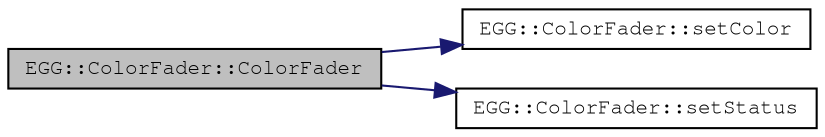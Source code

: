 digraph "EGG::ColorFader::ColorFader"
{
 // LATEX_PDF_SIZE
  edge [fontname="FreeMono",fontsize="10",labelfontname="FreeMono",labelfontsize="10"];
  node [fontname="FreeMono",fontsize="10",shape=record];
  rankdir="LR";
  Node1 [label="EGG::ColorFader::ColorFader",height=0.2,width=0.4,color="black", fillcolor="grey75", style="filled", fontcolor="black",tooltip="A constructor."];
  Node1 -> Node2 [color="midnightblue",fontsize="10",style="solid",fontname="FreeMono"];
  Node2 [label="EGG::ColorFader::setColor",height=0.2,width=0.4,color="black", fillcolor="white", style="filled",URL="$class_e_g_g_1_1_color_fader.html#af89a18fb5605c7e655db3ff4c4df7f80",tooltip="Sets the color. Does not modify alpha."];
  Node1 -> Node3 [color="midnightblue",fontsize="10",style="solid",fontname="FreeMono"];
  Node3 [label="EGG::ColorFader::setStatus",height=0.2,width=0.4,color="black", fillcolor="white", style="filled",URL="$class_e_g_g_1_1_color_fader.html#af96fa7965a524561f41237eff492cee2",tooltip="Sets the status of the color fader."];
}
